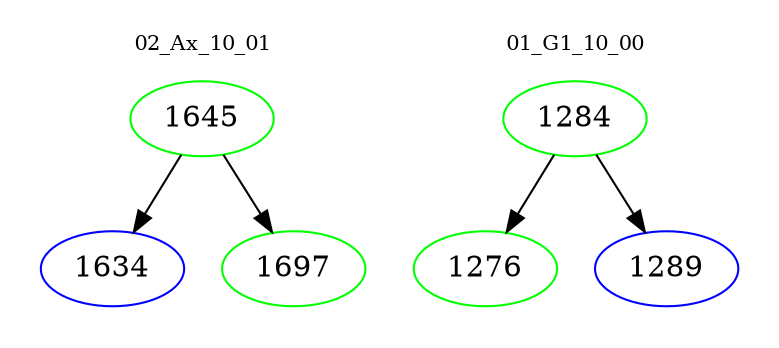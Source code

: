digraph{
subgraph cluster_0 {
color = white
label = "02_Ax_10_01";
fontsize=10;
T0_1645 [label="1645", color="green"]
T0_1645 -> T0_1634 [color="black"]
T0_1634 [label="1634", color="blue"]
T0_1645 -> T0_1697 [color="black"]
T0_1697 [label="1697", color="green"]
}
subgraph cluster_1 {
color = white
label = "01_G1_10_00";
fontsize=10;
T1_1284 [label="1284", color="green"]
T1_1284 -> T1_1276 [color="black"]
T1_1276 [label="1276", color="green"]
T1_1284 -> T1_1289 [color="black"]
T1_1289 [label="1289", color="blue"]
}
}
